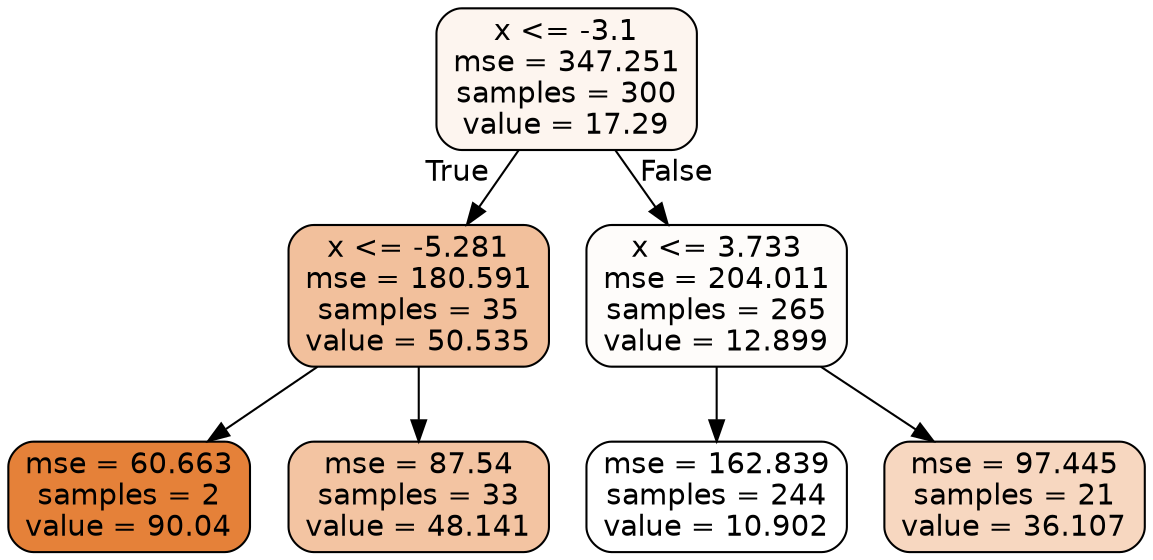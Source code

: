 digraph Tree {
node [shape=box, style="filled, rounded", color="black", fontname=helvetica] ;
edge [fontname=helvetica] ;
0 [label="x <= -3.1\nmse = 347.251\nsamples = 300\nvalue = 17.29", fillcolor="#fdf5ef"] ;
1 [label="x <= -5.281\nmse = 180.591\nsamples = 35\nvalue = 50.535", fillcolor="#f2c09c"] ;
0 -> 1 [labeldistance=2.5, labelangle=45, headlabel="True"] ;
2 [label="mse = 60.663\nsamples = 2\nvalue = 90.04", fillcolor="#e58139"] ;
1 -> 2 ;
3 [label="mse = 87.54\nsamples = 33\nvalue = 48.141", fillcolor="#f3c4a2"] ;
1 -> 3 ;
4 [label="x <= 3.733\nmse = 204.011\nsamples = 265\nvalue = 12.899", fillcolor="#fefcfa"] ;
0 -> 4 [labeldistance=2.5, labelangle=-45, headlabel="False"] ;
5 [label="mse = 162.839\nsamples = 244\nvalue = 10.902", fillcolor="#ffffff"] ;
4 -> 5 ;
6 [label="mse = 97.445\nsamples = 21\nvalue = 36.107", fillcolor="#f7d7c0"] ;
4 -> 6 ;
}